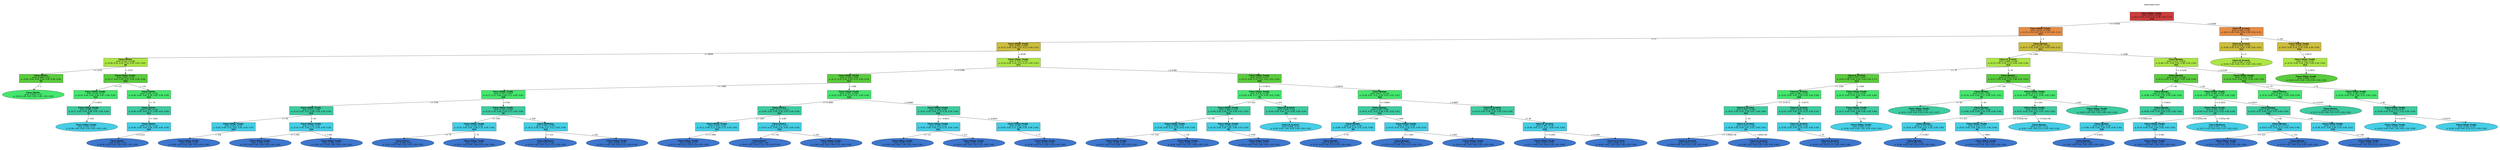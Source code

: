 digraph Tree {
splines=false;
graph [pad=".25", ranksep="0.5", nodesep="1"];
node [shape=rect, style="filled", color="black", fontname="helvetica",fillcolor="white"] ;
edge [fontname="helvetica"] ;
0 [label="steel-plates-fault", shape=plaintext];
0:s -> 1:n [style=invis];   
1 [label=<<b> Class=Other_Faults </b> <br/> error: 0.859, n=1941 <br/> p: (0.21, 0.03, 0.20, 0.35, 0.08, 0.04, 0.10) <br/><b>V18</b>>, fillcolor="0.000 0.7 0.800", shape="rect"];
2 [label=<<b> Class=Other_Faults </b> <br/> error: 0.819, n=1590 <br/> p: (0.25, 0.03, 0.05, 0.41, 0.10, 0.05, 0.12) <br/><b>V12</b>>, fillcolor="0.075 0.7 0.900", shape="rect"];
1:s -> 2:n [label="<= 0.0569"] ;
3 [label=<<b> Class=Other_Faults </b> <br/> error: 0.806, n=830 <br/> p: (0.15, 0.06, 0.09, 0.47, 0.13, 0.09, 0.02) <br/><b>V8</b>>, fillcolor="0.150 0.7 0.800", shape="rect"];
2:s -> 3:n [label="<= 0"] ;
4 [label=<<b> Class=Stains </b> <br/> error: 0.542, n=108 <br/> p: (0.08, 0.01, 0.02, 0.23, 0.03, 0.63, 0.00) <br/><b>V8</b>>, fillcolor="0.225 0.7 0.900", shape="rect"];
3:s -> 4:n [label="<= 6638"] ;
5 [label=<<b> Class=Stains </b> <br/> error: 0.080, n=55 <br/> p: (0.00, 0.00, 0.04, 0.00, 0.00, 0.96, 0.00) <br/><b>V5</b>>, fillcolor="0.300 0.7 0.800", shape="rect"];
4:s -> 5:n [label="<= 2319"] ;
6 [label=<<b> Class=Stains </b> <br/> error: 0.000, n=53 <br/> p: (0.00, 0.00, 0.00, 0.00, 0.00, 1.00, 0.00) >, fillcolor="0.375 0.7 0.900", shape="oval"];
5:s -> 6:n [label="> 2"] ;
7 [label=<<b> Class=Other_Faults </b> <br/> error: 0.642, n=53 <br/> p: (0.17, 0.02, 0.00, 0.47, 0.06, 0.28, 0.00) <br/><b>V10</b>>, fillcolor="0.300 0.7 0.800", shape="rect"];
4:s -> 7:n [label="> 2319"] ;
8 [label=<<b> Class=Other_Faults </b> <br/> error: 0.518, n=27 <br/> p: (0.33, 0.04, 0.00, 0.56, 0.07, 0.00, 0.00) <br/><b>V15</b>>, fillcolor="0.375 0.7 0.900", shape="rect"];
7:s -> 8:n [label="<= 132"] ;
9 [label=<<b> Class=Other_Faults </b> <br/> error: 0.388, n=22 <br/> p: (0.27, 0.05, 0.00, 0.68, 0.00, 0.00, 0.00) <br/><b>V1</b>>, fillcolor="0.450 0.7 0.800", shape="rect"];
8:s -> 9:n [label="> 0.0425"] ;
10 [label=<<b> Class=Other_Faults </b> <br/> error: 0.355, n=13 <br/> p: (0.46, 0.00, 0.00, 0.54, 0.00, 0.00, 0.00) >, fillcolor="0.525 0.7 0.900", shape="oval"];
9:s -> 10:n [label="> 654"] ;
11 [label=<<b> Class=Stains </b> <br/> error: 0.416, n=26 <br/> p: (0.00, 0.00, 0.00, 0.38, 0.04, 0.58, 0.00) <br/><b>V14</b>>, fillcolor="0.375 0.7 0.900", shape="rect"];
7:s -> 11:n [label="> 132"] ;
12 [label=<<b> Class=Stains </b> <br/> error: 0.286, n=18 <br/> p: (0.00, 0.00, 0.00, 0.11, 0.06, 0.83, 0.00) <br/><b>V11</b>>, fillcolor="0.450 0.7 0.800", shape="rect"];
11:s -> 12:n [label="<= 70"] ;
13 [label=<<b> Class=Stains </b> <br/> error: 0.120, n=16 <br/> p: (0.00, 0.00, 0.00, 0.06, 0.00, 0.94, 0.00) <br/><b>V16</b>>, fillcolor="0.525 0.7 0.900", shape="rect"];
12:s -> 13:n [label="<= 1360"] ;
14 [label=<<b> Class=Stains </b> <br/> error: 0.000, n=14 <br/> p: (0.00, 0.00, 0.00, 0.00, 0.00, 1.00, 0.00) >, fillcolor="0.600 0.7 0.800", shape="oval"];
13:s -> 14:n [label="> 0.2222"] ;
15 [label=<<b> Class=Other_Faults </b> <br/> error: 0.735, n=722 <br/> p: (0.16, 0.06, 0.10, 0.51, 0.15, 0.00, 0.02) <br/><b>V17</b>>, fillcolor="0.225 0.7 0.900", shape="rect"];
3:s -> 15:n [label="> 6638"] ;
16 [label=<<b> Class=Other_Faults </b> <br/> error: 0.709, n=449 <br/> p: (0.11, 0.10, 0.04, 0.50, 0.23, 0.00, 0.03) <br/><b>V11</b>>, fillcolor="0.300 0.7 0.800", shape="rect"];
15:s -> 16:n [label="<= 0.5789"] ;
17 [label=<<b> Class=Other_Faults </b> <br/> error: 0.762, n=247 <br/> p: (0.17, 0.17, 0.04, 0.46, 0.11, 0.00, 0.05) <br/><b>V20</b>>, fillcolor="0.375 0.7 0.900", shape="rect"];
16:s -> 17:n [label="<= 1366"] ;
18 [label=<<b> Class=Other_Faults </b> <br/> error: 0.515, n=84 <br/> p: (0.14, 0.02, 0.12, 0.68, 0.00, 0.00, 0.04) <br/><b>V14</b>>, fillcolor="0.450 0.7 0.800", shape="rect"];
17:s -> 18:n [label="<= 0.94"] ;
19 [label=<<b> Class=Other_Faults </b> <br/> error: 0.487, n=43 <br/> p: (0.05, 0.00, 0.23, 0.65, 0.00, 0.00, 0.07) <br/><b>V10</b>>, fillcolor="0.525 0.7 0.900", shape="rect"];
18:s -> 19:n [label="<= 40"] ;
20 [label=<<b> Class=Other_Faults </b> <br/> error: 0.436, n=36 <br/> p: (0.00, 0.00, 0.28, 0.64, 0.00, 0.00, 0.08) >, fillcolor="0.600 0.7 0.800", shape="oval"];
19:s -> 20:n [label="> 126"] ;
21 [label=<<b> Class=Other_Faults </b> <br/> error: 0.378, n=41 <br/> p: (0.24, 0.05, 0.00, 0.71, 0.00, 0.00, 0.00) <br/><b>V24</b>>, fillcolor="0.525 0.7 0.900", shape="rect"];
18:s -> 21:n [label="> 40"] ;
22 [label=<<b> Class=Other_Faults </b> <br/> error: 0.349, n=24 <br/> p: (0.42, 0.00, 0.00, 0.58, 0.00, 0.00, 0.00) >, fillcolor="0.600 0.7 0.800", shape="oval"];
21:s -> 22:n [label="<= 1.491"] ;
23 [label=<<b> Class=Other_Faults </b> <br/> error: 0.186, n=17 <br/> p: (0.00, 0.12, 0.00, 0.88, 0.00, 0.00, 0.00) >, fillcolor="0.600 0.7 0.800", shape="oval"];
21:s -> 23:n [label="> 1.491"] ;
24 [label=<<b> Class=Other_Faults </b> <br/> error: 0.762, n=163 <br/> p: (0.18, 0.25, 0.00, 0.34, 0.17, 0.00, 0.06) <br/><b>V2</b>>, fillcolor="0.450 0.7 0.800", shape="rect"];
17:s -> 24:n [label="> 0.94"] ;
25 [label=<<b> Class=Other_Faults </b> <br/> error: 0.540, n=56 <br/> p: (0.25, 0.00, 0.00, 0.48, 0.27, 0.00, 0.00) <br/><b>V14</b>>, fillcolor="0.525 0.7 0.900", shape="rect"];
24:s -> 25:n [label="<= 558"] ;
26 [label=<<b> Class=Pastry </b> <br/> error: 0.548, n=34 <br/> p: (0.32, 0.00, 0.00, 0.24, 0.44, 0.00, 0.00) >, fillcolor="0.600 0.7 0.800", shape="oval"];
25:s -> 26:n [label="<= 70"] ;
27 [label=<<b> Class=Other_Faults </b> <br/> error: 0.205, n=22 <br/> p: (0.14, 0.00, 0.00, 0.86, 0.00, 0.00, 0.00) >, fillcolor="0.600 0.7 0.800", shape="oval"];
25:s -> 27:n [label="> 70"] ;
28 [label=<<b> Class=Dirtiness </b> <br/> error: 0.750, n=107 <br/> p: (0.15, 0.38, 0.00, 0.27, 0.11, 0.00, 0.08) <br/><b>V14</b>>, fillcolor="0.525 0.7 0.900", shape="rect"];
24:s -> 28:n [label="> 558"] ;
29 [label=<<b> Class=Dirtiness </b> <br/> error: 0.627, n=82 <br/> p: (0.16, 0.50, 0.00, 0.23, 0.11, 0.00, 0.00) >, fillcolor="0.600 0.7 0.800", shape="oval"];
28:s -> 29:n [label="<= 120"] ;
30 [label=<<b> Class=Other_Faults </b> <br/> error: 0.639, n=25 <br/> p: (0.12, 0.00, 0.00, 0.40, 0.12, 0.00, 0.36) >, fillcolor="0.600 0.7 0.800", shape="oval"];
28:s -> 30:n [label="> 120"] ;
31 [label=<<b> Class=Other_Faults </b> <br/> error: 0.497, n=202 <br/> p: (0.03, 0.00, 0.04, 0.55, 0.37, 0.00, 0.00) <br/><b>V16</b>>, fillcolor="0.375 0.7 0.900", shape="rect"];
16:s -> 31:n [label="> 1366"] ;
32 [label=<<b> Class=Pastry </b> <br/> error: 0.522, n=113 <br/> p: (0.05, 0.01, 0.04, 0.36, 0.54, 0.00, 0.00) <br/><b>V11</b>>, fillcolor="0.450 0.7 0.800", shape="rect"];
31:s -> 32:n [label="<= 0.4089"] ;
33 [label=<<b> Class=Other_Faults </b> <br/> error: 0.624, n=36 <br/> p: (0.11, 0.00, 0.11, 0.44, 0.33, 0.00, 0.00) <br/><b>V27</b>>, fillcolor="0.525 0.7 0.900", shape="rect"];
32:s -> 33:n [label="<= 1387"] ;
34 [label=<<b> Class=Other_Faults </b> <br/> error: 0.564, n=27 <br/> p: (0.15, 0.00, 0.07, 0.59, 0.19, 0.00, 0.00) >, fillcolor="0.600 0.7 0.800", shape="oval"];
33:s -> 34:n [label="<= 0.7966"] ;
35 [label=<<b> Class=Pastry </b> <br/> error: 0.413, n=77 <br/> p: (0.03, 0.01, 0.00, 0.32, 0.64, 0.00, 0.00) <br/><b>V14</b>>, fillcolor="0.525 0.7 0.900", shape="rect"];
32:s -> 35:n [label="> 1387"] ;
36 [label=<<b> Class=Pastry </b> <br/> error: 0.348, n=52 <br/> p: (0.04, 0.02, 0.00, 0.15, 0.79, 0.00, 0.00) >, fillcolor="0.600 0.7 0.800", shape="oval"];
35:s -> 36:n [label="<= 150"] ;
37 [label=<<b> Class=Other_Faults </b> <br/> error: 0.322, n=25 <br/> p: (0.00, 0.00, 0.00, 0.68, 0.32, 0.00, 0.00) >, fillcolor="0.600 0.7 0.800", shape="oval"];
35:s -> 37:n [label="> 150"] ;
38 [label=<<b> Class=Other_Faults </b> <br/> error: 0.344, n=89 <br/> p: (0.01, 0.00, 0.04, 0.79, 0.16, 0.00, 0.00) <br/><b>V26</b>>, fillcolor="0.450 0.7 0.800", shape="rect"];
31:s -> 38:n [label="> 0.4089"] ;
39 [label=<<b> Class=Other_Faults </b> <br/> error: 0.329, n=57 <br/> p: (0.02, 0.00, 0.00, 0.74, 0.25, 0.00, 0.00) <br/><b>V10</b>>, fillcolor="0.525 0.7 0.900", shape="rect"];
38:s -> 39:n [label="<= -0.0651"] ;
40 [label=<<b> Class=Other_Faults </b> <br/> error: 0.000, n=17 <br/> p: (0.00, 0.00, 0.00, 1.00, 0.00, 0.00, 0.00) >, fillcolor="0.600 0.7 0.800", shape="oval"];
39:s -> 40:n [label="<= 111"] ;
41 [label=<<b> Class=Other_Faults </b> <br/> error: 0.387, n=40 <br/> p: (0.03, 0.00, 0.00, 0.62, 0.35, 0.00, 0.00) >, fillcolor="0.600 0.7 0.800", shape="oval"];
39:s -> 41:n [label="> 111"] ;
42 [label=<<b> Class=Other_Faults </b> <br/> error: 0.194, n=32 <br/> p: (0.00, 0.00, 0.12, 0.88, 0.00, 0.00, 0.00) <br/><b>V9</b>>, fillcolor="0.525 0.7 0.900", shape="rect"];
38:s -> 42:n [label="> -0.0651"] ;
43 [label=<<b> Class=Other_Faults </b> <br/> error: 0.126, n=30 <br/> p: (0.00, 0.00, 0.07, 0.93, 0.00, 0.00, 0.00) >, fillcolor="0.600 0.7 0.800", shape="oval"];
42:s -> 43:n [label="> 77"] ;
44 [label=<<b> Class=Other_Faults </b> <br/> error: 0.622, n=273 <br/> p: (0.23, 0.00, 0.19, 0.52, 0.01, 0.01, 0.02) <br/><b>V20</b>>, fillcolor="0.300 0.7 0.800", shape="rect"];
15:s -> 44:n [label="> 0.5789"] ;
45 [label=<<b> Class=Other_Faults </b> <br/> error: 0.470, n=138 <br/> p: (0.09, 0.00, 0.17, 0.70, 0.00, 0.01, 0.04) <br/><b>V5</b>>, fillcolor="0.375 0.7 0.900", shape="rect"];
44:s -> 45:n [label="<= 0.9474"] ;
46 [label=<<b> Class=Other_Faults </b> <br/> error: 0.386, n=116 <br/> p: (0.09, 0.00, 0.08, 0.79, 0.00, 0.01, 0.03) <br/><b>V14</b>>, fillcolor="0.450 0.7 0.800", shape="rect"];
45:s -> 46:n [label="<= 419"] ;
47 [label=<<b> Class=Other_Faults </b> <br/> error: 0.380, n=79 <br/> p: (0.05, 0.00, 0.11, 0.78, 0.00, 0.00, 0.05) <br/><b>V9</b>>, fillcolor="0.525 0.7 0.900", shape="rect"];
46:s -> 47:n [label="<= 40"] ;
48 [label=<<b> Class=Other_Faults </b> <br/> error: 0.280, n=58 <br/> p: (0.07, 0.00, 0.03, 0.86, 0.00, 0.00, 0.03) >, fillcolor="0.600 0.7 0.800", shape="oval"];
47:s -> 48:n [label="<= 119"] ;
49 [label=<<b> Class=Other_Faults </b> <br/> error: 0.468, n=21 <br/> p: (0.00, 0.00, 0.33, 0.57, 0.00, 0.00, 0.10) >, fillcolor="0.600 0.7 0.800", shape="oval"];
47:s -> 49:n [label="> 119"] ;
50 [label=<<b> Class=Other_Faults </b> <br/> error: 0.289, n=37 <br/> p: (0.16, 0.00, 0.00, 0.81, 0.00, 0.03, 0.00) <br/><b>V8</b>>, fillcolor="0.525 0.7 0.900", shape="rect"];
46:s -> 50:n [label="> 40"] ;
51 [label=<<b> Class=Other_Faults </b> <br/> error: 0.211, n=35 <br/> p: (0.14, 0.00, 0.00, 0.86, 0.00, 0.00, 0.00) >, fillcolor="0.600 0.7 0.800", shape="oval"];
50:s -> 51:n [label="> 7595"] ;
52 [label=<<b> Class=K_Scratch </b> <br/> error: 0.505, n=22 <br/> p: (0.09, 0.00, 0.64, 0.23, 0.00, 0.00, 0.05) <br/><b>V1</b>>, fillcolor="0.450 0.7 0.800", shape="rect"];
45:s -> 52:n [label="> 419"] ;
53 [label=<<b> Class=K_Scratch </b> <br/> error: 0.000, n=13 <br/> p: (0.00, 0.00, 1.00, 0.00, 0.00, 0.00, 0.00) >, fillcolor="0.525 0.7 0.900", shape="oval"];
52:s -> 53:n [label="<= 130"] ;
54 [label=<<b> Class=Bumps </b> <br/> error: 0.672, n=135 <br/> p: (0.38, 0.01, 0.22, 0.34, 0.03, 0.01, 0.01) <br/><b>V19</b>>, fillcolor="0.375 0.7 0.900", shape="rect"];
44:s -> 54:n [label="> 0.9474"] ;
55 [label=<<b> Class=Bumps </b> <br/> error: 0.583, n=85 <br/> p: (0.52, 0.01, 0.02, 0.36, 0.05, 0.02, 0.01) <br/><b>V11</b>>, fillcolor="0.450 0.7 0.800", shape="rect"];
54:s -> 55:n [label="<= 0.8667"] ;
56 [label=<<b> Class=Bumps </b> <br/> error: 0.423, n=45 <br/> p: (0.69, 0.00, 0.00, 0.24, 0.02, 0.04, 0.00) <br/><b>V9</b>>, fillcolor="0.525 0.7 0.900", shape="rect"];
55:s -> 56:n [label="<= 1360"] ;
57 [label=<<b> Class=Bumps </b> <br/> error: 0.369, n=43 <br/> p: (0.72, 0.00, 0.00, 0.23, 0.00, 0.05, 0.00) >, fillcolor="0.600 0.7 0.800", shape="oval"];
56:s -> 57:n [label="> 55"] ;
58 [label=<<b> Class=Other_Faults </b> <br/> error: 0.637, n=40 <br/> p: (0.33, 0.03, 0.05, 0.50, 0.07, 0.00, 0.03) <br/><b>V11</b>>, fillcolor="0.525 0.7 0.900", shape="rect"];
55:s -> 58:n [label="> 1360"] ;
59 [label=<<b> Class=Bumps </b> <br/> error: 0.661, n=15 <br/> p: (0.53, 0.07, 0.00, 0.20, 0.13, 0.00, 0.07) >, fillcolor="0.600 0.7 0.800", shape="oval"];
58:s -> 59:n [label="<= 1364"] ;
60 [label=<<b> Class=Other_Faults </b> <br/> error: 0.470, n=25 <br/> p: (0.20, 0.00, 0.08, 0.68, 0.04, 0.00, 0.00) >, fillcolor="0.600 0.7 0.800", shape="oval"];
58:s -> 60:n [label="> 1364"] ;
61 [label=<<b> Class=K_Scratch </b> <br/> error: 0.494, n=50 <br/> p: (0.14, 0.00, 0.56, 0.30, 0.00, 0.00, 0.00) <br/><b>V14</b>>, fillcolor="0.450 0.7 0.800", shape="rect"];
54:s -> 61:n [label="> 0.8667"] ;
62 [label=<<b> Class=K_Scratch </b> <br/> error: 0.391, n=39 <br/> p: (0.08, 0.00, 0.72, 0.21, 0.00, 0.00, 0.00) <br/><b>V26</b>>, fillcolor="0.525 0.7 0.900", shape="rect"];
61:s -> 62:n [label="<= 40"] ;
63 [label=<<b> Class=Other_Faults </b> <br/> error: 0.527, n=18 <br/> p: (0.17, 0.00, 0.39, 0.44, 0.00, 0.00, 0.00) >, fillcolor="0.600 0.7 0.800", shape="oval"];
62:s -> 63:n [label="<= 0.1693"] ;
64 [label=<<b> Class=K_Scratch </b> <br/> error: 0.000, n=21 <br/> p: (0.00, 0.00, 1.00, 0.00, 0.00, 0.00, 0.00) >, fillcolor="0.600 0.7 0.800", shape="oval"];
62:s -> 64:n [label="> 0.1693"] ;
65 [label=<<b> Class=Bumps </b> <br/> error: 0.676, n=760 <br/> p: (0.37, 0.01, 0.00, 0.33, 0.06, 0.00, 0.22) <br/><b>V11</b>>, fillcolor="0.150 0.7 0.800", shape="rect"];
2:s -> 65:n [label="> 0"] ;
66 [label=<<b> Class=Z_Scratch </b> <br/> error: 0.606, n=344 <br/> p: (0.23, 0.00, 0.00, 0.23, 0.04, 0.00, 0.49) <br/><b>V14</b>>, fillcolor="0.225 0.7 0.900", shape="rect"];
65:s -> 66:n [label="<= 1368"] ;
67 [label=<<b> Class=Z_Scratch </b> <br/> error: 0.371, n=217 <br/> p: (0.03, 0.00, 0.00, 0.16, 0.04, 0.00, 0.77) <br/><b>V11</b>>, fillcolor="0.300 0.7 0.800", shape="rect"];
66:s -> 67:n [label="<= 70"] ;
68 [label=<<b> Class=Z_Scratch </b> <br/> error: 0.286, n=197 <br/> p: (0.02, 0.00, 0.00, 0.09, 0.04, 0.00, 0.85) <br/><b>V26</b>>, fillcolor="0.375 0.7 0.900", shape="rect"];
67:s -> 68:n [label="<= 1360"] ;
69 [label=<<b> Class=Z_Scratch </b> <br/> error: 0.205, n=169 <br/> p: (0.01, 0.00, 0.00, 0.09, 0.01, 0.00, 0.89) <br/><b>V14</b>>, fillcolor="0.450 0.7 0.800", shape="rect"];
68:s -> 69:n [label="<= -0.0575"] ;
70 [label=<<b> Class=Z_Scratch </b> <br/> error: 0.153, n=164 <br/> p: (0.00, 0.00, 0.00, 0.07, 0.01, 0.00, 0.92) <br/><b>V3</b>>, fillcolor="0.525 0.7 0.900", shape="rect"];
69:s -> 70:n [label="> 50"] ;
71 [label=<<b> Class=Z_Scratch </b> <br/> error: 0.053, n=110 <br/> p: (0.00, 0.00, 0.00, 0.01, 0.01, 0.00, 0.98) >, fillcolor="0.600 0.7 0.800", shape="oval"];
70:s -> 71:n [label="<= 1.846e+06"] ;
72 [label=<<b> Class=Z_Scratch </b> <br/> error: 0.260, n=54 <br/> p: (0.00, 0.00, 0.00, 0.20, 0.00, 0.00, 0.80) >, fillcolor="0.600 0.7 0.800", shape="oval"];
70:s -> 72:n [label="> 1.846e+06"] ;
73 [label=<<b> Class=Z_Scratch </b> <br/> error: 0.528, n=28 <br/> p: (0.07, 0.00, 0.00, 0.07, 0.25, 0.00, 0.61) <br/><b>V2</b>>, fillcolor="0.450 0.7 0.800", shape="rect"];
68:s -> 73:n [label="> -0.0575"] ;
74 [label=<<b> Class=Z_Scratch </b> <br/> error: 0.266, n=20 <br/> p: (0.00, 0.00, 0.00, 0.10, 0.05, 0.00, 0.85) <br/><b>V1</b>>, fillcolor="0.525 0.7 0.900", shape="rect"];
73:s -> 74:n [label="> 26"] ;
75 [label=<<b> Class=Z_Scratch </b> <br/> error: 0.173, n=19 <br/> p: (0.00, 0.00, 0.00, 0.11, 0.00, 0.00, 0.89) >, fillcolor="0.600 0.7 0.800", shape="oval"];
74:s -> 75:n [label="> 19"] ;
76 [label=<<b> Class=Other_Faults </b> <br/> error: 0.217, n=20 <br/> p: (0.15, 0.00, 0.00, 0.85, 0.00, 0.00, 0.00) <br/><b>V9</b>>, fillcolor="0.375 0.7 0.900", shape="rect"];
67:s -> 76:n [label="> 1360"] ;
77 [label=<<b> Class=Other_Faults </b> <br/> error: 0.173, n=19 <br/> p: (0.11, 0.00, 0.00, 0.89, 0.00, 0.00, 0.00) <br/><b>V1</b>>, fillcolor="0.450 0.7 0.800", shape="rect"];
76:s -> 77:n [label="> 48"] ;
78 [label=<<b> Class=Other_Faults </b> <br/> error: 0.000, n=14 <br/> p: (0.00, 0.00, 0.00, 1.00, 0.00, 0.00, 0.00) >, fillcolor="0.525 0.7 0.900", shape="oval"];
77:s -> 78:n [label="> 251"] ;
79 [label=<<b> Class=Bumps </b> <br/> error: 0.476, n=127 <br/> p: (0.57, 0.00, 0.00, 0.36, 0.06, 0.01, 0.01) <br/><b>V14</b>>, fillcolor="0.300 0.7 0.800", shape="rect"];
66:s -> 79:n [label="> 70"] ;
80 [label=<<b> Class=Bumps </b> <br/> error: 0.411, n=82 <br/> p: (0.74, 0.00, 0.00, 0.17, 0.06, 0.01, 0.01) <br/><b>V5</b>>, fillcolor="0.375 0.7 0.900", shape="rect"];
79:s -> 80:n [label="<= 100"] ;
81 [label=<<b> Class=Other_Faults </b> <br/> error: 0.684, n=14 <br/> p: (0.21, 0.00, 0.00, 0.50, 0.14, 0.07, 0.07) >, fillcolor="0.450 0.7 0.800", shape="oval"];
80:s -> 81:n [label="<= 64"] ;
82 [label=<<b> Class=Bumps </b> <br/> error: 0.261, n=68 <br/> p: (0.85, 0.00, 0.00, 0.10, 0.04, 0.00, 0.00) <br/><b>V5</b>>, fillcolor="0.450 0.7 0.800", shape="rect"];
80:s -> 82:n [label="> 64"] ;
83 [label=<<b> Class=Bumps </b> <br/> error: 0.154, n=58 <br/> p: (0.93, 0.00, 0.00, 0.03, 0.03, 0.00, 0.00) <br/><b>V18</b>>, fillcolor="0.525 0.7 0.900", shape="rect"];
82:s -> 83:n [label="<= 313"] ;
84 [label=<<b> Class=Bumps </b> <br/> error: 0.084, n=52 <br/> p: (0.96, 0.00, 0.00, 0.04, 0.00, 0.00, 0.00) >, fillcolor="0.600 0.7 0.800", shape="oval"];
83:s -> 84:n [label="> 0.0067"] ;
85 [label=<<b> Class=Other_Faults </b> <br/> error: 0.373, n=45 <br/> p: (0.24, 0.00, 0.00, 0.71, 0.04, 0.00, 0.00) <br/><b>V14</b>>, fillcolor="0.375 0.7 0.900", shape="rect"];
79:s -> 85:n [label="> 100"] ;
86 [label=<<b> Class=Other_Faults </b> <br/> error: 0.447, n=30 <br/> p: (0.37, 0.00, 0.00, 0.57, 0.07, 0.00, 0.00) <br/><b>V3</b>>, fillcolor="0.450 0.7 0.800", shape="rect"];
85:s -> 86:n [label="<= 200"] ;
87 [label=<<b> Class=Other_Faults </b> <br/> error: 0.323, n=15 <br/> p: (0.07, 0.00, 0.00, 0.80, 0.13, 0.00, 0.00) <br/><b>V8</b>>, fillcolor="0.525 0.7 0.900", shape="rect"];
86:s -> 87:n [label="<= 3.553e+06"] ;
88 [label=<<b> Class=Other_Faults </b> <br/> error: 0.139, n=13 <br/> p: (0.00, 0.00, 0.00, 0.92, 0.08, 0.00, 0.00) >, fillcolor="0.600 0.7 0.800", shape="oval"];
87:s -> 88:n [label="> 6863"] ;
89 [label=<<b> Class=Bumps </b> <br/> error: 0.327, n=15 <br/> p: (0.67, 0.00, 0.00, 0.33, 0.00, 0.00, 0.00) >, fillcolor="0.525 0.7 0.900", shape="oval"];
86:s -> 89:n [label="> 3.553e+06"] ;
90 [label=<<b> Class=Other_Faults </b> <br/> error: 0.000, n=15 <br/> p: (0.00, 0.00, 0.00, 1.00, 0.00, 0.00, 0.00) >, fillcolor="0.450 0.7 0.800", shape="oval"];
85:s -> 90:n [label="> 200"] ;
91 [label=<<b> Class=Bumps </b> <br/> error: 0.532, n=416 <br/> p: (0.48, 0.02, 0.00, 0.41, 0.08, 0.00, 0.00) <br/><b>V25</b>>, fillcolor="0.225 0.7 0.900", shape="rect"];
65:s -> 91:n [label="> 1368"] ;
92 [label=<<b> Class=Bumps </b> <br/> error: 0.483, n=358 <br/> p: (0.53, 0.02, 0.00, 0.41, 0.04, 0.00, 0.00) <br/><b>V14</b>>, fillcolor="0.300 0.7 0.800", shape="rect"];
91:s -> 92:n [label="<= 0.5238"] ;
93 [label=<<b> Class=Bumps </b> <br/> error: 0.216, n=64 <br/> p: (0.89, 0.00, 0.00, 0.05, 0.06, 0.00, 0.00) <br/><b>V19</b>>, fillcolor="0.375 0.7 0.900", shape="rect"];
92:s -> 93:n [label="<= 60"] ;
94 [label=<<b> Class=Bumps </b> <br/> error: 0.109, n=55 <br/> p: (0.95, 0.00, 0.00, 0.00, 0.05, 0.00, 0.00) <br/><b>V3</b>>, fillcolor="0.450 0.7 0.800", shape="rect"];
93:s -> 94:n [label="> 0.5833"] ;
95 [label=<<b> Class=Bumps </b> <br/> error: 0.081, n=54 <br/> p: (0.96, 0.00, 0.00, 0.00, 0.04, 0.00, 0.00) <br/><b>V18</b>>, fillcolor="0.525 0.7 0.900", shape="rect"];
94:s -> 95:n [label="> 4.304e+04"] ;
96 [label=<<b> Class=Bumps </b> <br/> error: 0.000, n=48 <br/> p: (1.00, 0.00, 0.00, 0.00, 0.00, 0.00, 0.00) >, fillcolor="0.600 0.7 0.800", shape="oval"];
95:s -> 96:n [label="> 0.0041"] ;
97 [label=<<b> Class=Other_Faults </b> <br/> error: 0.490, n=294 <br/> p: (0.45, 0.03, 0.00, 0.48, 0.03, 0.00, 0.00) <br/><b>V17</b>>, fillcolor="0.375 0.7 0.900", shape="rect"];
92:s -> 97:n [label="> 60"] ;
98 [label=<<b> Class=Other_Faults </b> <br/> error: 0.407, n=44 <br/> p: (0.09, 0.14, 0.00, 0.75, 0.02, 0.00, 0.00) <br/><b>V3</b>>, fillcolor="0.450 0.7 0.800", shape="rect"];
97:s -> 98:n [label="<= 0.4615"] ;
99 [label=<<b> Class=Other_Faults </b> <br/> error: 0.167, n=30 <br/> p: (0.10, 0.00, 0.00, 0.90, 0.00, 0.00, 0.00) <br/><b>V16</b>>, fillcolor="0.525 0.7 0.900", shape="rect"];
98:s -> 99:n [label="<= 2.555e+06"] ;
100 [label=<<b> Class=Other_Faults </b> <br/> error: 0.000, n=23 <br/> p: (0.00, 0.00, 0.00, 1.00, 0.00, 0.00, 0.00) >, fillcolor="0.600 0.7 0.800", shape="oval"];
99:s -> 100:n [label="<= 0.483"] ;
101 [label=<<b> Class=Dirtiness </b> <br/> error: 0.567, n=14 <br/> p: (0.07, 0.43, 0.00, 0.43, 0.07, 0.00, 0.00) >, fillcolor="0.525 0.7 0.900", shape="oval"];
98:s -> 101:n [label="> 2.555e+06"] ;
102 [label=<<b> Class=Bumps </b> <br/> error: 0.461, n=250 <br/> p: (0.52, 0.01, 0.00, 0.44, 0.03, 0.00, 0.00) <br/><b>V14</b>>, fillcolor="0.450 0.7 0.800", shape="rect"];
97:s -> 102:n [label="> 0.4615"] ;
103 [label=<<b> Class=Bumps </b> <br/> error: 0.372, n=171 <br/> p: (0.62, 0.01, 0.01, 0.37, 0.00, 0.00, 0.00) <br/><b>V10</b>>, fillcolor="0.525 0.7 0.900", shape="rect"];
102:s -> 103:n [label="<= 80"] ;
104 [label=<<b> Class=Other_Faults </b> <br/> error: 0.396, n=49 <br/> p: (0.43, 0.00, 0.02, 0.55, 0.00, 0.00, 0.00) >, fillcolor="0.600 0.7 0.800", shape="oval"];
103:s -> 104:n [label="<= 123"] ;
105 [label=<<b> Class=Bumps </b> <br/> error: 0.335, n=122 <br/> p: (0.70, 0.01, 0.00, 0.30, 0.00, 0.00, 0.00) >, fillcolor="0.600 0.7 0.800", shape="oval"];
103:s -> 105:n [label="> 123"] ;
106 [label=<<b> Class=Other_Faults </b> <br/> error: 0.522, n=79 <br/> p: (0.29, 0.01, 0.00, 0.58, 0.10, 0.00, 0.01) <br/><b>V10</b>>, fillcolor="0.525 0.7 0.900", shape="rect"];
102:s -> 106:n [label="> 80"] ;
107 [label=<<b> Class=Other_Faults </b> <br/> error: 0.482, n=73 <br/> p: (0.25, 0.00, 0.00, 0.63, 0.11, 0.00, 0.01) >, fillcolor="0.600 0.7 0.800", shape="oval"];
106:s -> 107:n [label="<= 148"] ;
108 [label=<<b> Class=Other_Faults </b> <br/> error: 0.556, n=58 <br/> p: (0.16, 0.02, 0.00, 0.47, 0.36, 0.00, 0.00) <br/><b>V14</b>>, fillcolor="0.300 0.7 0.800", shape="rect"];
91:s -> 108:n [label="> 0.5238"] ;
109 [label=<<b> Class=Pastry </b> <br/> error: 0.601, n=23 <br/> p: (0.35, 0.04, 0.00, 0.17, 0.43, 0.00, 0.00) <br/><b>V16</b>>, fillcolor="0.375 0.7 0.900", shape="rect"];
108:s -> 109:n [label="<= 70"] ;
110 [label=<<b> Class=Pastry </b> <br/> error: 0.413, n=15 <br/> p: (0.27, 0.00, 0.00, 0.07, 0.67, 0.00, 0.00) >, fillcolor="0.450 0.7 0.800", shape="oval"];
109:s -> 110:n [label="<= 0.4167"] ;
111 [label=<<b> Class=Other_Faults </b> <br/> error: 0.381, n=35 <br/> p: (0.03, 0.00, 0.00, 0.66, 0.31, 0.00, 0.00) <br/><b>V5</b>>, fillcolor="0.375 0.7 0.900", shape="rect"];
108:s -> 111:n [label="> 70"] ;
112 [label=<<b> Class=Other_Faults </b> <br/> error: 0.279, n=30 <br/> p: (0.00, 0.00, 0.00, 0.77, 0.23, 0.00, 0.00) <br/><b>V15</b>>, fillcolor="0.450 0.7 0.800", shape="rect"];
111:s -> 112:n [label="> 88"] ;
113 [label=<<b> Class=Other_Faults </b> <br/> error: 0.000, n=15 <br/> p: (0.00, 0.00, 0.00, 1.00, 0.00, 0.00, 0.00) >, fillcolor="0.525 0.7 0.900", shape="oval"];
112:s -> 113:n [label="<= 0.0374"] ;
114 [label=<<b> Class=Other_Faults </b> <br/> error: 0.355, n=15 <br/> p: (0.00, 0.00, 0.00, 0.53, 0.47, 0.00, 0.00) >, fillcolor="0.525 0.7 0.900", shape="oval"];
112:s -> 114:n [label="> 0.0374"] ;
115 [label=<<b> Class=K_Scratch </b> <br/> error: 0.189, n=351 <br/> p: (0.01, 0.00, 0.90, 0.08, 0.00, 0.00, 0.01) <br/><b>V1</b>>, fillcolor="0.075 0.7 0.900", shape="rect"];
1:s -> 115:n [label="> 0.0569"] ;
116 [label=<<b> Class=K_Scratch </b> <br/> error: 0.078, n=322 <br/> p: (0.00, 0.00, 0.97, 0.02, 0.00, 0.00, 0.01) <br/><b>V12</b>>, fillcolor="0.150 0.7 0.800", shape="rect"];
115:s -> 116:n [label="<= 235"] ;
117 [label=<<b> Class=K_Scratch </b> <br/> error: 0.042, n=318 <br/> p: (0.00, 0.00, 0.98, 0.02, 0.00, 0.00, 0.00) >, fillcolor="0.225 0.7 0.900", shape="oval"];
116:s -> 117:n [label="<= 0"] ;
118 [label=<<b> Class=Other_Faults </b> <br/> error: 0.330, n=29 <br/> p: (0.07, 0.00, 0.14, 0.79, 0.00, 0.00, 0.00) <br/><b>V19</b>>, fillcolor="0.150 0.7 0.800", shape="rect"];
115:s -> 118:n [label="> 235"] ;
119 [label=<<b> Class=Other_Faults </b> <br/> error: 0.162, n=21 <br/> p: (0.10, 0.00, 0.00, 0.90, 0.00, 0.00, 0.00) <br/><b>V15</b>>, fillcolor="0.225 0.7 0.900", shape="rect"];
118:s -> 119:n [label="> 0.6073"] ;
120 [label=<<b> Class=Other_Faults </b> <br/> error: 0.000, n=17 <br/> p: (0.00, 0.00, 0.00, 1.00, 0.00, 0.00, 0.00) >, fillcolor="0.300 0.7 0.800", shape="oval"];
119:s -> 120:n [label="> 0.2813"] ;

}